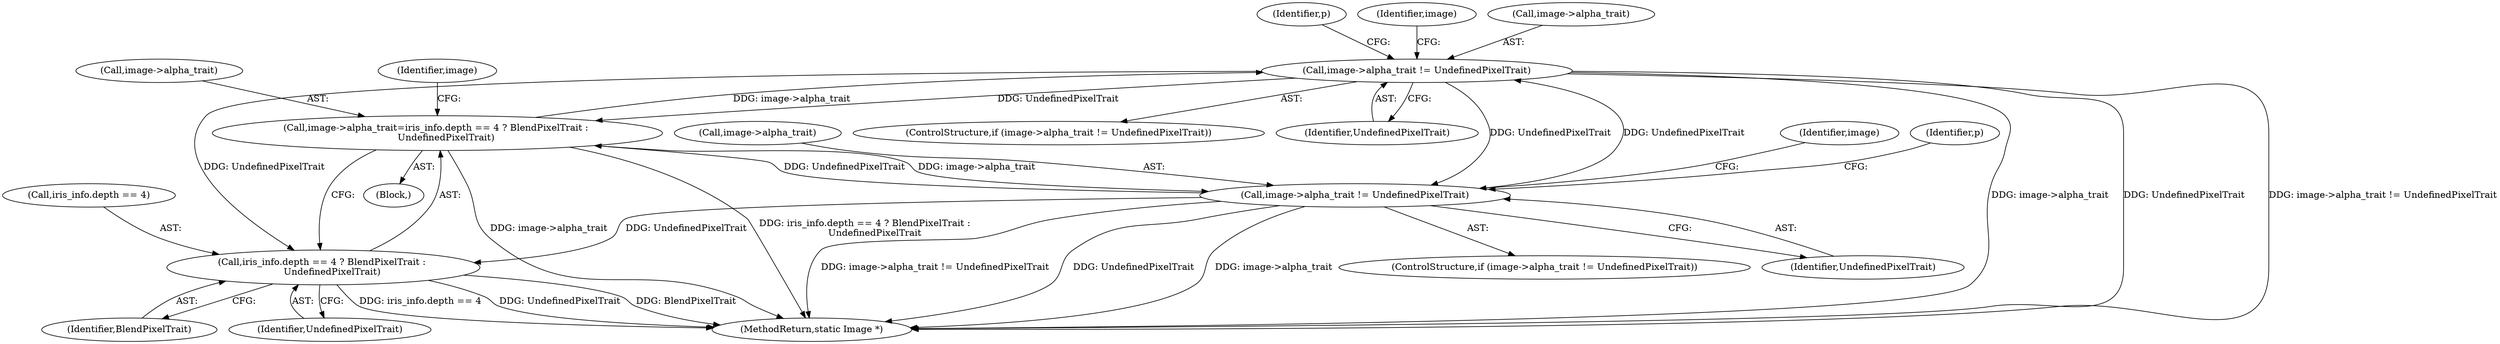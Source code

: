 digraph "0_ImageMagick_7afcf9f71043df15508e46f079387bd4689a738d@pointer" {
"1001628" [label="(Call,image->alpha_trait != UndefinedPixelTrait)"];
"1001319" [label="(Call,image->alpha_trait=iris_info.depth == 4 ? BlendPixelTrait : \n      UndefinedPixelTrait)"];
"1001476" [label="(Call,image->alpha_trait != UndefinedPixelTrait)"];
"1001628" [label="(Call,image->alpha_trait != UndefinedPixelTrait)"];
"1001323" [label="(Call,iris_info.depth == 4 ? BlendPixelTrait : \n      UndefinedPixelTrait)"];
"1001482" [label="(Identifier,image)"];
"1001329" [label="(Identifier,BlendPixelTrait)"];
"1001475" [label="(ControlStructure,if (image->alpha_trait != UndefinedPixelTrait))"];
"1001642" [label="(Identifier,p)"];
"1002034" [label="(MethodReturn,static Image *)"];
"1001627" [label="(ControlStructure,if (image->alpha_trait != UndefinedPixelTrait))"];
"1001499" [label="(Identifier,p)"];
"1001333" [label="(Identifier,image)"];
"1001634" [label="(Identifier,image)"];
"1001476" [label="(Call,image->alpha_trait != UndefinedPixelTrait)"];
"1001480" [label="(Identifier,UndefinedPixelTrait)"];
"1000204" [label="(Block,)"];
"1001320" [label="(Call,image->alpha_trait)"];
"1001628" [label="(Call,image->alpha_trait != UndefinedPixelTrait)"];
"1001330" [label="(Identifier,UndefinedPixelTrait)"];
"1001319" [label="(Call,image->alpha_trait=iris_info.depth == 4 ? BlendPixelTrait : \n      UndefinedPixelTrait)"];
"1001324" [label="(Call,iris_info.depth == 4)"];
"1001477" [label="(Call,image->alpha_trait)"];
"1001632" [label="(Identifier,UndefinedPixelTrait)"];
"1001629" [label="(Call,image->alpha_trait)"];
"1001323" [label="(Call,iris_info.depth == 4 ? BlendPixelTrait : \n      UndefinedPixelTrait)"];
"1001628" -> "1001627"  [label="AST: "];
"1001628" -> "1001632"  [label="CFG: "];
"1001629" -> "1001628"  [label="AST: "];
"1001632" -> "1001628"  [label="AST: "];
"1001634" -> "1001628"  [label="CFG: "];
"1001642" -> "1001628"  [label="CFG: "];
"1001628" -> "1002034"  [label="DDG: UndefinedPixelTrait"];
"1001628" -> "1002034"  [label="DDG: image->alpha_trait != UndefinedPixelTrait"];
"1001628" -> "1002034"  [label="DDG: image->alpha_trait"];
"1001628" -> "1001319"  [label="DDG: UndefinedPixelTrait"];
"1001628" -> "1001323"  [label="DDG: UndefinedPixelTrait"];
"1001628" -> "1001476"  [label="DDG: UndefinedPixelTrait"];
"1001319" -> "1001628"  [label="DDG: image->alpha_trait"];
"1001476" -> "1001628"  [label="DDG: UndefinedPixelTrait"];
"1001319" -> "1000204"  [label="AST: "];
"1001319" -> "1001323"  [label="CFG: "];
"1001320" -> "1001319"  [label="AST: "];
"1001323" -> "1001319"  [label="AST: "];
"1001333" -> "1001319"  [label="CFG: "];
"1001319" -> "1002034"  [label="DDG: image->alpha_trait"];
"1001319" -> "1002034"  [label="DDG: iris_info.depth == 4 ? BlendPixelTrait : \n      UndefinedPixelTrait"];
"1001476" -> "1001319"  [label="DDG: UndefinedPixelTrait"];
"1001319" -> "1001476"  [label="DDG: image->alpha_trait"];
"1001476" -> "1001475"  [label="AST: "];
"1001476" -> "1001480"  [label="CFG: "];
"1001477" -> "1001476"  [label="AST: "];
"1001480" -> "1001476"  [label="AST: "];
"1001482" -> "1001476"  [label="CFG: "];
"1001499" -> "1001476"  [label="CFG: "];
"1001476" -> "1002034"  [label="DDG: image->alpha_trait != UndefinedPixelTrait"];
"1001476" -> "1002034"  [label="DDG: UndefinedPixelTrait"];
"1001476" -> "1002034"  [label="DDG: image->alpha_trait"];
"1001476" -> "1001323"  [label="DDG: UndefinedPixelTrait"];
"1001323" -> "1001329"  [label="CFG: "];
"1001323" -> "1001330"  [label="CFG: "];
"1001324" -> "1001323"  [label="AST: "];
"1001329" -> "1001323"  [label="AST: "];
"1001330" -> "1001323"  [label="AST: "];
"1001323" -> "1002034"  [label="DDG: UndefinedPixelTrait"];
"1001323" -> "1002034"  [label="DDG: BlendPixelTrait"];
"1001323" -> "1002034"  [label="DDG: iris_info.depth == 4"];
}
